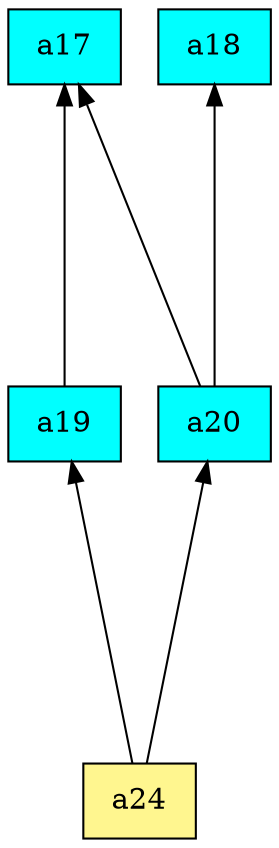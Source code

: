 digraph G {
rankdir=BT;ranksep="2.0";
"a19" [shape=record,fillcolor=cyan,style=filled,label="{a19}"];
"a24" [shape=record,fillcolor=khaki1,style=filled,label="{a24}"];
"a18" [shape=record,fillcolor=cyan,style=filled,label="{a18}"];
"a20" [shape=record,fillcolor=cyan,style=filled,label="{a20}"];
"a17" [shape=record,fillcolor=cyan,style=filled,label="{a17}"];
"a19" -> "a17"
"a24" -> "a19"
"a24" -> "a20"
"a20" -> "a18"
"a20" -> "a17"
}